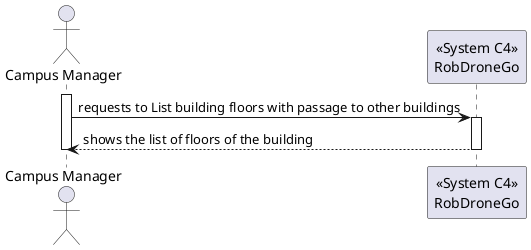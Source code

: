 @startuml
'https://plantuml.com/sequence-diagram

actor "Campus Manager" as CM
participant "<<System C4>>\nRobDroneGo" as RDG

activate CM

CM -> RDG:  requests to List building floors with passage to other buildings

activate RDG

RDG --> CM:  shows the list of floors of the building
deactivate RDG

deactivate CM
@enduml
